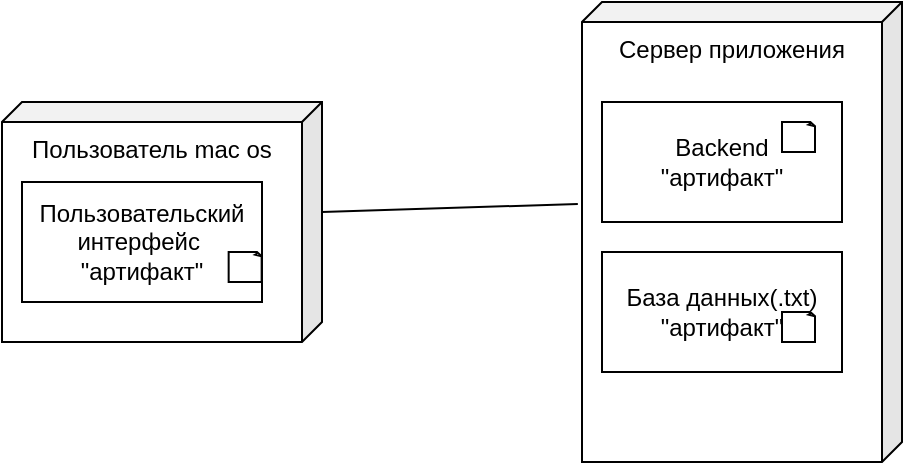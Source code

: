 <mxfile version="22.1.17" type="github">
  <diagram name="Страница — 1" id="Whb_Yfb8a3z7KEr0mMTo">
    <mxGraphModel dx="578" dy="293" grid="1" gridSize="10" guides="1" tooltips="1" connect="1" arrows="1" fold="1" page="1" pageScale="1" pageWidth="827" pageHeight="1169" math="0" shadow="0">
      <root>
        <mxCell id="0" />
        <mxCell id="1" parent="0" />
        <mxCell id="JJPl2lqOMIJFjKvG3wdj-1" value="Пользователь mac os" style="shape=cube;whiteSpace=wrap;html=1;boundedLbl=1;backgroundOutline=1;darkOpacity=0.05;darkOpacity2=0.1;direction=east;flipH=1;size=10;verticalAlign=top;" parent="1" vertex="1">
          <mxGeometry x="170" y="50" width="160" height="120" as="geometry" />
        </mxCell>
        <mxCell id="JJPl2lqOMIJFjKvG3wdj-2" value="Сервер приложения" style="shape=cube;whiteSpace=wrap;html=1;boundedLbl=1;backgroundOutline=1;darkOpacity=0.05;darkOpacity2=0.1;direction=east;flipH=1;size=10;verticalAlign=top;" parent="1" vertex="1">
          <mxGeometry x="460" width="160" height="230" as="geometry" />
        </mxCell>
        <mxCell id="JJPl2lqOMIJFjKvG3wdj-3" value="Пользовательский интерфейс&amp;nbsp;&lt;br&gt;&quot;артифакт&quot;" style="rounded=0;whiteSpace=wrap;html=1;" parent="1" vertex="1">
          <mxGeometry x="180" y="90" width="120" height="60" as="geometry" />
        </mxCell>
        <mxCell id="JJPl2lqOMIJFjKvG3wdj-6" value="Backend&lt;br&gt;&quot;артифакт&quot;" style="rounded=0;whiteSpace=wrap;html=1;" parent="1" vertex="1">
          <mxGeometry x="470" y="50" width="120" height="60" as="geometry" />
        </mxCell>
        <mxCell id="JJPl2lqOMIJFjKvG3wdj-9" value="" style="endArrow=none;html=1;rounded=0;exitX=0;exitY=0;exitDx=0;exitDy=55;exitPerimeter=0;entryX=1.013;entryY=0.439;entryDx=0;entryDy=0;entryPerimeter=0;" parent="1" source="JJPl2lqOMIJFjKvG3wdj-1" target="JJPl2lqOMIJFjKvG3wdj-2" edge="1">
          <mxGeometry width="50" height="50" relative="1" as="geometry">
            <mxPoint x="390" y="280" as="sourcePoint" />
            <mxPoint x="440" y="230" as="targetPoint" />
          </mxGeometry>
        </mxCell>
        <mxCell id="FxUK5vvsO6kRMTRGPYGR-2" value="" style="whiteSpace=wrap;html=1;shape=mxgraph.basic.document" vertex="1" parent="1">
          <mxGeometry x="283.33" y="125" width="16.67" height="15" as="geometry" />
        </mxCell>
        <mxCell id="FxUK5vvsO6kRMTRGPYGR-5" value="База данных(.txt)&lt;br&gt;&quot;артифакт&quot;" style="rounded=0;whiteSpace=wrap;html=1;" vertex="1" parent="1">
          <mxGeometry x="470" y="125" width="120" height="60" as="geometry" />
        </mxCell>
        <mxCell id="FxUK5vvsO6kRMTRGPYGR-6" value="" style="whiteSpace=wrap;html=1;shape=mxgraph.basic.document" vertex="1" parent="1">
          <mxGeometry x="560" y="155" width="16.67" height="15" as="geometry" />
        </mxCell>
        <mxCell id="FxUK5vvsO6kRMTRGPYGR-8" value="" style="whiteSpace=wrap;html=1;shape=mxgraph.basic.document" vertex="1" parent="1">
          <mxGeometry x="560" y="60" width="16.67" height="15" as="geometry" />
        </mxCell>
      </root>
    </mxGraphModel>
  </diagram>
</mxfile>
